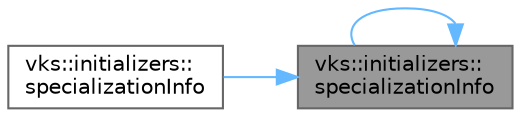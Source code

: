 digraph "vks::initializers::specializationInfo"
{
 // LATEX_PDF_SIZE
  bgcolor="transparent";
  edge [fontname=Helvetica,fontsize=10,labelfontname=Helvetica,labelfontsize=10];
  node [fontname=Helvetica,fontsize=10,shape=box,height=0.2,width=0.4];
  rankdir="RL";
  Node1 [id="Node000001",label="vks::initializers::\lspecializationInfo",height=0.2,width=0.4,color="gray40", fillcolor="grey60", style="filled", fontcolor="black",tooltip="Initialize a specialization constant info structure to pass to a shader stage."];
  Node1 -> Node2 [id="edge1_Node000001_Node000002",dir="back",color="steelblue1",style="solid",tooltip=" "];
  Node2 [id="Node000002",label="vks::initializers::\lspecializationInfo",height=0.2,width=0.4,color="grey40", fillcolor="white", style="filled",URL="$namespacevks_1_1initializers.html#a21f9ba3541efeb642d7ebb01262c4958",tooltip="Initialize a specialization constant info structure to pass to a shader stage."];
  Node1 -> Node1 [id="edge2_Node000001_Node000001",dir="back",color="steelblue1",style="solid",tooltip=" "];
}
